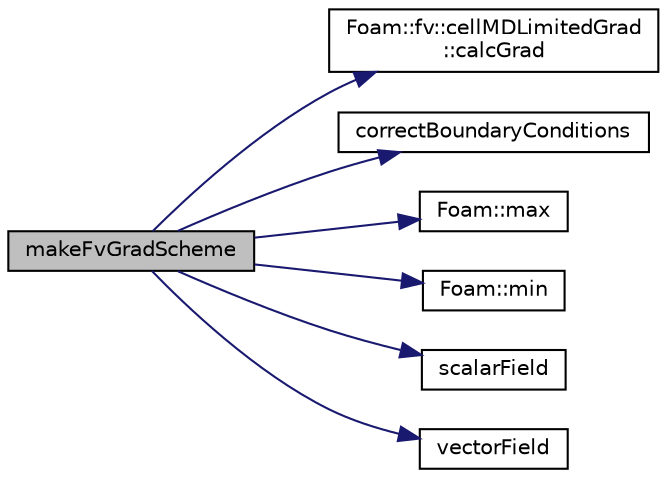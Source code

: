 digraph "makeFvGradScheme"
{
  bgcolor="transparent";
  edge [fontname="Helvetica",fontsize="10",labelfontname="Helvetica",labelfontsize="10"];
  node [fontname="Helvetica",fontsize="10",shape=record];
  rankdir="LR";
  Node1 [label="makeFvGradScheme",height=0.2,width=0.4,color="black", fillcolor="grey75", style="filled", fontcolor="black"];
  Node1 -> Node2 [color="midnightblue",fontsize="10",style="solid",fontname="Helvetica"];
  Node2 [label="Foam::fv::cellMDLimitedGrad\l::calcGrad",height=0.2,width=0.4,color="black",URL="$a00213.html#a953dc53a2936ee24fc70db6c322dd50a",tooltip="Return the gradient of the given field to the gradScheme::grad. "];
  Node1 -> Node3 [color="midnightblue",fontsize="10",style="solid",fontname="Helvetica"];
  Node3 [label="correctBoundaryConditions",height=0.2,width=0.4,color="black",URL="$a03057.html#a00a7f09fddd305c7a7977494b2a6a952"];
  Node1 -> Node4 [color="midnightblue",fontsize="10",style="solid",fontname="Helvetica"];
  Node4 [label="Foam::max",height=0.2,width=0.4,color="black",URL="$a10893.html#ac993e906cf2774ae77e666bc24e81733"];
  Node1 -> Node5 [color="midnightblue",fontsize="10",style="solid",fontname="Helvetica"];
  Node5 [label="Foam::min",height=0.2,width=0.4,color="black",URL="$a10893.html#a253e112ad2d56d96230ff39ea7f442dc"];
  Node1 -> Node6 [color="midnightblue",fontsize="10",style="solid",fontname="Helvetica"];
  Node6 [label="scalarField",height=0.2,width=0.4,color="black",URL="$a04459.html#afcd8855c276a98ae9604b35c8fb5b81e"];
  Node1 -> Node7 [color="midnightblue",fontsize="10",style="solid",fontname="Helvetica"];
  Node7 [label="vectorField",height=0.2,width=0.4,color="black",URL="$a04461.html#a26449ea948f1206dbb29e1bc6e5c7c64"];
}
